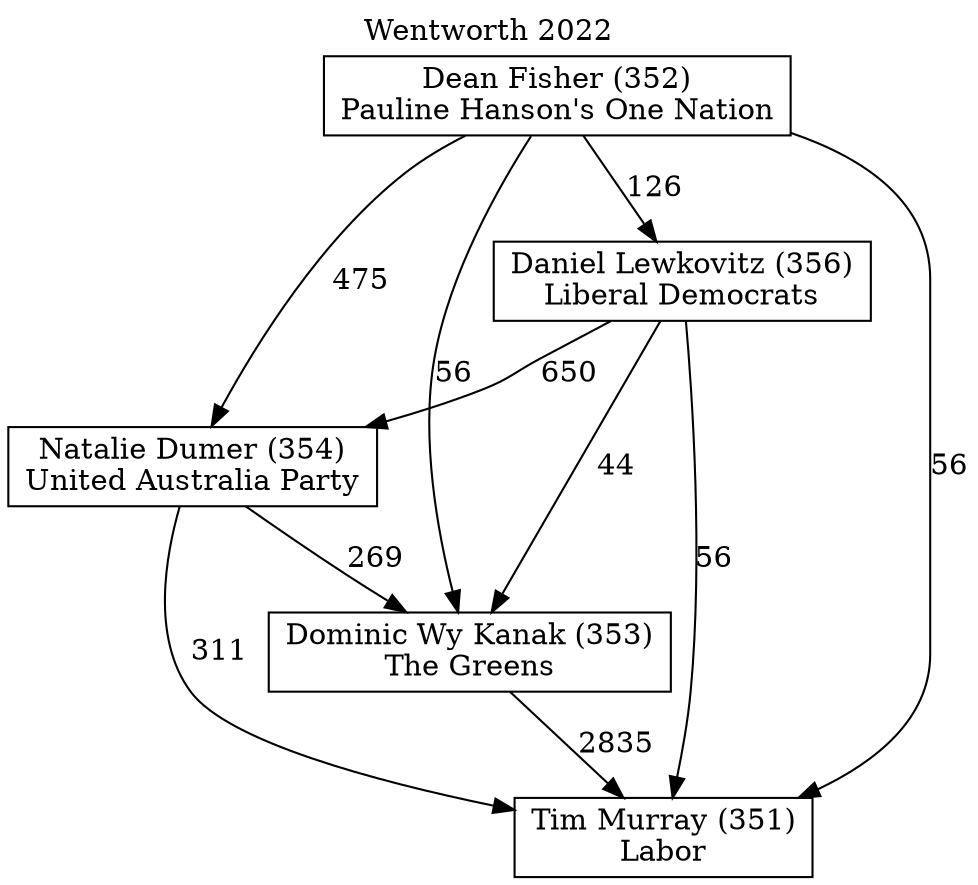 // House preference flow
digraph "Tim Murray (351)_Wentworth_2022" {
	graph [label="Wentworth 2022" labelloc=t mclimit=10]
	node [shape=box]
	"Natalie Dumer (354)" [label="Natalie Dumer (354)
United Australia Party"]
	"Tim Murray (351)" [label="Tim Murray (351)
Labor"]
	"Dean Fisher (352)" [label="Dean Fisher (352)
Pauline Hanson's One Nation"]
	"Daniel Lewkovitz (356)" [label="Daniel Lewkovitz (356)
Liberal Democrats"]
	"Dominic Wy Kanak (353)" [label="Dominic Wy Kanak (353)
The Greens"]
	"Dean Fisher (352)" -> "Tim Murray (351)" [label=56]
	"Dean Fisher (352)" -> "Dominic Wy Kanak (353)" [label=56]
	"Daniel Lewkovitz (356)" -> "Natalie Dumer (354)" [label=650]
	"Natalie Dumer (354)" -> "Tim Murray (351)" [label=311]
	"Dean Fisher (352)" -> "Natalie Dumer (354)" [label=475]
	"Dominic Wy Kanak (353)" -> "Tim Murray (351)" [label=2835]
	"Daniel Lewkovitz (356)" -> "Tim Murray (351)" [label=56]
	"Dean Fisher (352)" -> "Daniel Lewkovitz (356)" [label=126]
	"Natalie Dumer (354)" -> "Dominic Wy Kanak (353)" [label=269]
	"Daniel Lewkovitz (356)" -> "Dominic Wy Kanak (353)" [label=44]
}
